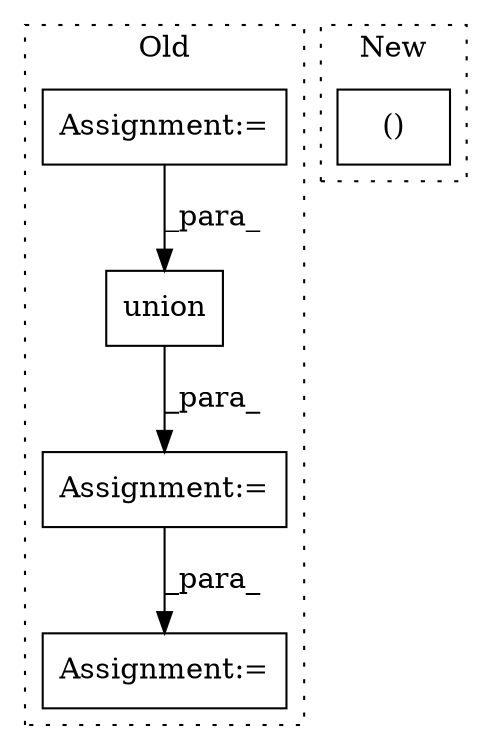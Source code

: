 digraph G {
subgraph cluster0 {
1 [label="union" a="32" s="12472,12484" l="6,1" shape="box"];
3 [label="Assignment:=" a="7" s="12457" l="1" shape="box"];
4 [label="Assignment:=" a="7" s="12399" l="1" shape="box"];
5 [label="Assignment:=" a="7" s="12509" l="1" shape="box"];
label = "Old";
style="dotted";
}
subgraph cluster1 {
2 [label="()" a="106" s="10170" l="30" shape="box"];
label = "New";
style="dotted";
}
1 -> 3 [label="_para_"];
3 -> 5 [label="_para_"];
4 -> 1 [label="_para_"];
}